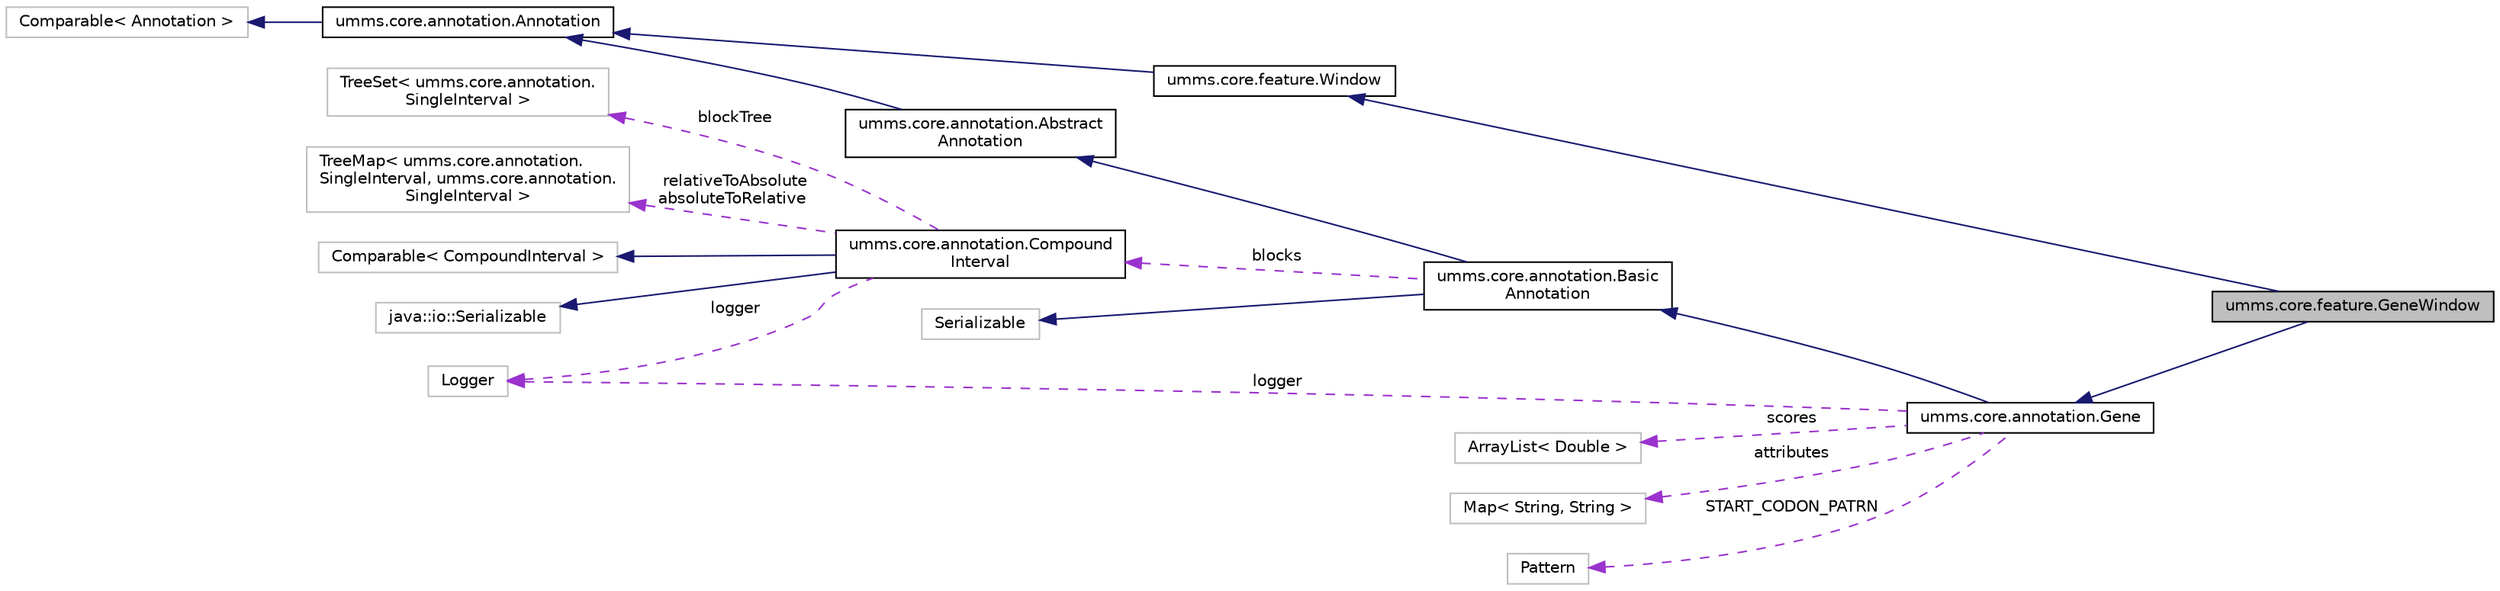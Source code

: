 digraph "umms.core.feature.GeneWindow"
{
  edge [fontname="Helvetica",fontsize="10",labelfontname="Helvetica",labelfontsize="10"];
  node [fontname="Helvetica",fontsize="10",shape=record];
  rankdir="LR";
  Node1 [label="umms.core.feature.GeneWindow",height=0.2,width=0.4,color="black", fillcolor="grey75", style="filled" fontcolor="black"];
  Node2 -> Node1 [dir="back",color="midnightblue",fontsize="10",style="solid",fontname="Helvetica"];
  Node2 [label="umms.core.annotation.Gene",height=0.2,width=0.4,color="black", fillcolor="white", style="filled",URL="$classumms_1_1core_1_1annotation_1_1_gene.html"];
  Node3 -> Node2 [dir="back",color="midnightblue",fontsize="10",style="solid",fontname="Helvetica"];
  Node3 [label="umms.core.annotation.Basic\lAnnotation",height=0.2,width=0.4,color="black", fillcolor="white", style="filled",URL="$classumms_1_1core_1_1annotation_1_1_basic_annotation.html"];
  Node4 -> Node3 [dir="back",color="midnightblue",fontsize="10",style="solid",fontname="Helvetica"];
  Node4 [label="umms.core.annotation.Abstract\lAnnotation",height=0.2,width=0.4,color="black", fillcolor="white", style="filled",URL="$classumms_1_1core_1_1annotation_1_1_abstract_annotation.html"];
  Node5 -> Node4 [dir="back",color="midnightblue",fontsize="10",style="solid",fontname="Helvetica"];
  Node5 [label="umms.core.annotation.Annotation",height=0.2,width=0.4,color="black", fillcolor="white", style="filled",URL="$interfaceumms_1_1core_1_1annotation_1_1_annotation.html"];
  Node6 -> Node5 [dir="back",color="midnightblue",fontsize="10",style="solid",fontname="Helvetica"];
  Node6 [label="Comparable\< Annotation \>",height=0.2,width=0.4,color="grey75", fillcolor="white", style="filled"];
  Node7 -> Node3 [dir="back",color="midnightblue",fontsize="10",style="solid",fontname="Helvetica"];
  Node7 [label="Serializable",height=0.2,width=0.4,color="grey75", fillcolor="white", style="filled"];
  Node8 -> Node3 [dir="back",color="darkorchid3",fontsize="10",style="dashed",label=" blocks" ,fontname="Helvetica"];
  Node8 [label="umms.core.annotation.Compound\lInterval",height=0.2,width=0.4,color="black", fillcolor="white", style="filled",URL="$classumms_1_1core_1_1annotation_1_1_compound_interval.html"];
  Node9 -> Node8 [dir="back",color="midnightblue",fontsize="10",style="solid",fontname="Helvetica"];
  Node9 [label="Comparable\< CompoundInterval \>",height=0.2,width=0.4,color="grey75", fillcolor="white", style="filled"];
  Node10 -> Node8 [dir="back",color="midnightblue",fontsize="10",style="solid",fontname="Helvetica"];
  Node10 [label="java::io::Serializable",height=0.2,width=0.4,color="grey75", fillcolor="white", style="filled"];
  Node11 -> Node8 [dir="back",color="darkorchid3",fontsize="10",style="dashed",label=" logger" ,fontname="Helvetica"];
  Node11 [label="Logger",height=0.2,width=0.4,color="grey75", fillcolor="white", style="filled"];
  Node12 -> Node8 [dir="back",color="darkorchid3",fontsize="10",style="dashed",label=" blockTree" ,fontname="Helvetica"];
  Node12 [label="TreeSet\< umms.core.annotation.\lSingleInterval \>",height=0.2,width=0.4,color="grey75", fillcolor="white", style="filled"];
  Node13 -> Node8 [dir="back",color="darkorchid3",fontsize="10",style="dashed",label=" relativeToAbsolute\nabsoluteToRelative" ,fontname="Helvetica"];
  Node13 [label="TreeMap\< umms.core.annotation.\lSingleInterval, umms.core.annotation.\lSingleInterval \>",height=0.2,width=0.4,color="grey75", fillcolor="white", style="filled"];
  Node11 -> Node2 [dir="back",color="darkorchid3",fontsize="10",style="dashed",label=" logger" ,fontname="Helvetica"];
  Node14 -> Node2 [dir="back",color="darkorchid3",fontsize="10",style="dashed",label=" scores" ,fontname="Helvetica"];
  Node14 [label="ArrayList\< Double \>",height=0.2,width=0.4,color="grey75", fillcolor="white", style="filled"];
  Node15 -> Node2 [dir="back",color="darkorchid3",fontsize="10",style="dashed",label=" attributes" ,fontname="Helvetica"];
  Node15 [label="Map\< String, String \>",height=0.2,width=0.4,color="grey75", fillcolor="white", style="filled"];
  Node16 -> Node2 [dir="back",color="darkorchid3",fontsize="10",style="dashed",label=" START_CODON_PATRN" ,fontname="Helvetica"];
  Node16 [label="Pattern",height=0.2,width=0.4,color="grey75", fillcolor="white", style="filled"];
  Node17 -> Node1 [dir="back",color="midnightblue",fontsize="10",style="solid",fontname="Helvetica"];
  Node17 [label="umms.core.feature.Window",height=0.2,width=0.4,color="black", fillcolor="white", style="filled",URL="$interfaceumms_1_1core_1_1feature_1_1_window.html"];
  Node5 -> Node17 [dir="back",color="midnightblue",fontsize="10",style="solid",fontname="Helvetica"];
}
